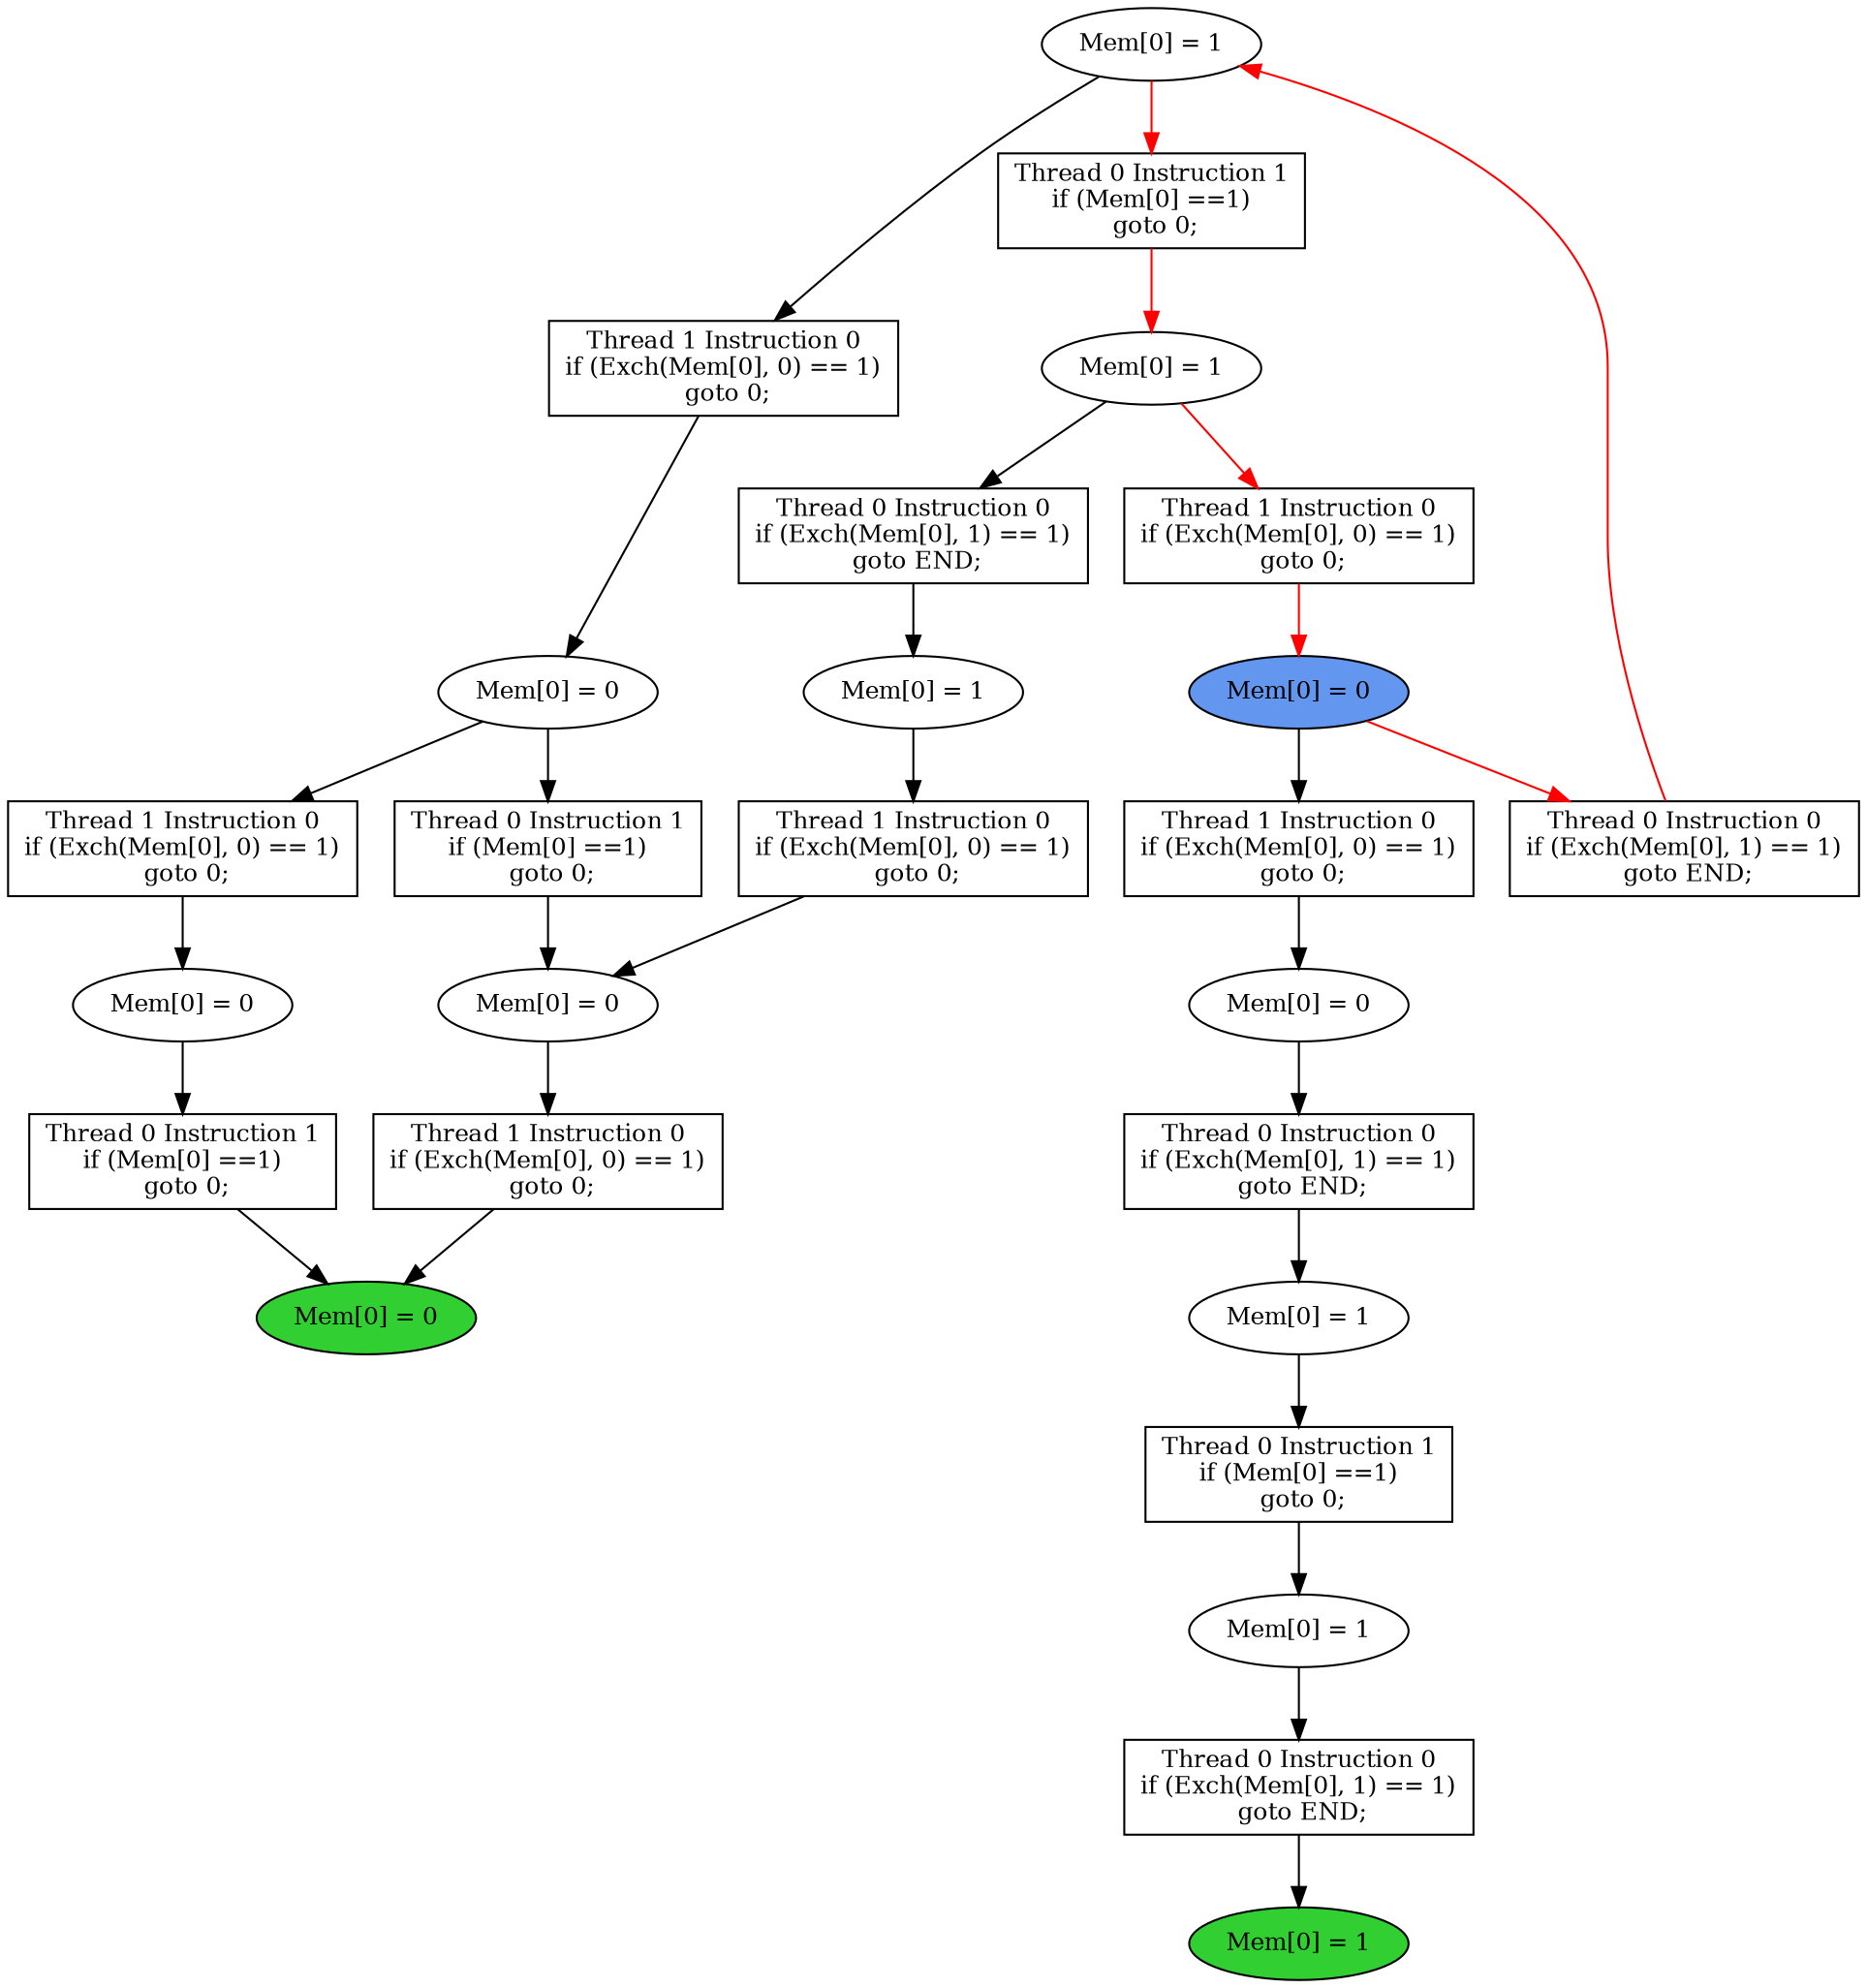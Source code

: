 digraph "graph" {
graph [fontsize=12]
node [fontsize=12]
edge [fontsize=12]
rankdir=TB;
"N23" -> "N16" [uuid = "<A0, END1>", color = "#000000", fontcolor = "#ffffff", style = "solid", label = "", dir = "forward", weight = "1"]
"N33" -> "N32" [uuid = "<A1, S8>", color = "#ff0000", fontcolor = "#ffffff", style = "solid", label = "", dir = "forward", weight = "1"]
"N9" -> "N8" [uuid = "<A2, END0>", color = "#000000", fontcolor = "#ffffff", style = "solid", label = "", dir = "forward", weight = "1"]
"N21" -> "N20" [uuid = "<A3, S2>", color = "#000000", fontcolor = "#ffffff", style = "solid", label = "", dir = "forward", weight = "1"]
"N13" -> "N12" [uuid = "<A4, S1>", color = "#000000", fontcolor = "#ffffff", style = "solid", label = "", dir = "forward", weight = "1"]
"N36" -> "N29" [uuid = "<A5, S0>", color = "#ff0000", fontcolor = "#ffffff", style = "solid", label = "", dir = "back", weight = "1"]
"N22" -> "N18" [uuid = "<A6, S7>", color = "#000000", fontcolor = "#ffffff", style = "solid", label = "", dir = "forward", weight = "1"]
"N11" -> "N10" [uuid = "<A7, S6>", color = "#000000", fontcolor = "#ffffff", style = "solid", label = "", dir = "forward", weight = "1"]
"N17" -> "N16" [uuid = "<A8, END1>", color = "#000000", fontcolor = "#ffffff", style = "solid", label = "", dir = "forward", weight = "1"]
"N19" -> "N18" [uuid = "<A9, S7>", color = "#000000", fontcolor = "#ffffff", style = "solid", label = "", dir = "forward", weight = "1"]
"N25" -> "N24" [uuid = "<A10, S5>", color = "#000000", fontcolor = "#ffffff", style = "solid", label = "", dir = "forward", weight = "1"]
"N15" -> "N14" [uuid = "<A11, S4>", color = "#000000", fontcolor = "#ffffff", style = "solid", label = "", dir = "forward", weight = "1"]
"N27" -> "N26" [uuid = "<A12, S3>", color = "#000000", fontcolor = "#ffffff", style = "solid", label = "", dir = "forward", weight = "1"]
"N31" -> "N30" [uuid = "<A13, START$0>", color = "#ff0000", fontcolor = "#ffffff", style = "solid", label = "", dir = "forward", weight = "1"]
"N24" -> "N23" [uuid = "<A0, S5>", color = "#000000", fontcolor = "#ffffff", style = "solid", label = "", dir = "forward", weight = "1"]
"N36" -> "N33" [uuid = "<A1, S0>", color = "#ff0000", fontcolor = "#ffffff", style = "solid", label = "", dir = "forward", weight = "1"]
"N10" -> "N9" [uuid = "<A2, S6>", color = "#000000", fontcolor = "#ffffff", style = "solid", label = "", dir = "forward", weight = "1"]
"N32" -> "N21" [uuid = "<A3, S8>", color = "#000000", fontcolor = "#ffffff", style = "solid", label = "", dir = "forward", weight = "1"]
"N14" -> "N13" [uuid = "<A4, S4>", color = "#000000", fontcolor = "#ffffff", style = "solid", label = "", dir = "forward", weight = "1"]
"N30" -> "N29" [uuid = "<A5, START$0>", color = "#ff0000", fontcolor = "#ffffff", style = "solid", label = "", dir = "forward", weight = "1"]
"N26" -> "N22" [uuid = "<A6, S3>", color = "#000000", fontcolor = "#ffffff", style = "solid", label = "", dir = "forward", weight = "1"]
"N12" -> "N11" [uuid = "<A7, S1>", color = "#000000", fontcolor = "#ffffff", style = "solid", label = "", dir = "forward", weight = "1"]
"N18" -> "N17" [uuid = "<A8, S7>", color = "#000000", fontcolor = "#ffffff", style = "solid", label = "", dir = "forward", weight = "1"]
"N20" -> "N19" [uuid = "<A9, S2>", color = "#000000", fontcolor = "#ffffff", style = "solid", label = "", dir = "forward", weight = "1"]
"N26" -> "N25" [uuid = "<A10, S3>", color = "#000000", fontcolor = "#ffffff", style = "solid", label = "", dir = "forward", weight = "1"]
"N30" -> "N15" [uuid = "<A11, START$0>", color = "#000000", fontcolor = "#ffffff", style = "solid", label = "", dir = "forward", weight = "1"]
"N36" -> "N27" [uuid = "<A12, S0>", color = "#000000", fontcolor = "#ffffff", style = "solid", label = "", dir = "forward", weight = "1"]
"N32" -> "N31" [uuid = "<A13, S8>", color = "#ff0000", fontcolor = "#ffffff", style = "solid", label = "", dir = "forward", weight = "1"]
"N8" [uuid="END0", label="Mem[0] = 1", fillcolor = "#31cf31", fontcolor = "#000000", shape = "ellipse", style = "filled, solid"]
"N9" [uuid="A2", label="Thread 0 Instruction 0
if (Exch(Mem[0], 1) == 1)
 goto END;", fillcolor = "#ffffff", fontcolor = "#000000", shape = "box", style = "filled, solid"]
"N10" [uuid="S6", label="Mem[0] = 1", fillcolor = "#ffffff", fontcolor = "#000000", shape = "ellipse", style = "filled, solid"]
"N11" [uuid="A7", label="Thread 0 Instruction 1
if (Mem[0] ==1)
 goto 0;", fillcolor = "#ffffff", fontcolor = "#000000", shape = "box", style = "filled, solid"]
"N12" [uuid="S1", label="Mem[0] = 1", fillcolor = "#ffffff", fontcolor = "#000000", shape = "ellipse", style = "filled, solid"]
"N13" [uuid="A4", label="Thread 0 Instruction 0
if (Exch(Mem[0], 1) == 1)
 goto END;", fillcolor = "#ffffff", fontcolor = "#000000", shape = "box", style = "filled, solid"]
"N14" [uuid="S4", label="Mem[0] = 0", fillcolor = "#ffffff", fontcolor = "#000000", shape = "ellipse", style = "filled, solid"]
"N15" [uuid="A11", label="Thread 1 Instruction 0
if (Exch(Mem[0], 0) == 1)
 goto 0;", fillcolor = "#ffffff", fontcolor = "#000000", shape = "box", style = "filled, solid"]
"N16" [uuid="END1", label="Mem[0] = 0", fillcolor = "#31cf31", fontcolor = "#000000", shape = "ellipse", style = "filled, solid"]
"N17" [uuid="A8", label="Thread 1 Instruction 0
if (Exch(Mem[0], 0) == 1)
 goto 0;", fillcolor = "#ffffff", fontcolor = "#000000", shape = "box", style = "filled, solid"]
"N18" [uuid="S7", label="Mem[0] = 0", fillcolor = "#ffffff", fontcolor = "#000000", shape = "ellipse", style = "filled, solid"]
"N19" [uuid="A9", label="Thread 1 Instruction 0
if (Exch(Mem[0], 0) == 1)
 goto 0;", fillcolor = "#ffffff", fontcolor = "#000000", shape = "box", style = "filled, solid"]
"N20" [uuid="S2", label="Mem[0] = 1", fillcolor = "#ffffff", fontcolor = "#000000", shape = "ellipse", style = "filled, solid"]
"N21" [uuid="A3", label="Thread 0 Instruction 0
if (Exch(Mem[0], 1) == 1)
 goto END;", fillcolor = "#ffffff", fontcolor = "#000000", shape = "box", style = "filled, solid"]
"N22" [uuid="A6", label="Thread 0 Instruction 1
if (Mem[0] ==1)
 goto 0;", fillcolor = "#ffffff", fontcolor = "#000000", shape = "box", style = "filled, solid"]
"N23" [uuid="A0", label="Thread 0 Instruction 1
if (Mem[0] ==1)
 goto 0;", fillcolor = "#ffffff", fontcolor = "#000000", shape = "box", style = "filled, solid"]
"N24" [uuid="S5", label="Mem[0] = 0", fillcolor = "#ffffff", fontcolor = "#000000", shape = "ellipse", style = "filled, solid"]
"N25" [uuid="A10", label="Thread 1 Instruction 0
if (Exch(Mem[0], 0) == 1)
 goto 0;", fillcolor = "#ffffff", fontcolor = "#000000", shape = "box", style = "filled, solid"]
"N26" [uuid="S3", label="Mem[0] = 0", fillcolor = "#ffffff", fontcolor = "#000000", shape = "ellipse", style = "filled, solid"]
"N27" [uuid="A12", label="Thread 1 Instruction 0
if (Exch(Mem[0], 0) == 1)
 goto 0;", fillcolor = "#ffffff", fontcolor = "#000000", shape = "box", style = "filled, solid"]
"N29" [uuid="A5", label="Thread 0 Instruction 0
if (Exch(Mem[0], 1) == 1)
 goto END;", fillcolor = "#ffffff", fontcolor = "#000000", shape = "box", style = "filled, solid"]
"N30" [uuid="START$0", label="Mem[0] = 0", fillcolor = "#6396ef", fontcolor = "#000000", shape = "ellipse", style = "filled, solid"]
"N31" [uuid="A13", label="Thread 1 Instruction 0
if (Exch(Mem[0], 0) == 1)
 goto 0;", fillcolor = "#ffffff", fontcolor = "#000000", shape = "box", style = "filled, solid"]
"N32" [uuid="S8", label="Mem[0] = 1", fillcolor = "#ffffff", fontcolor = "#000000", shape = "ellipse", style = "filled, solid"]
"N33" [uuid="A1", label="Thread 0 Instruction 1
if (Mem[0] ==1)
 goto 0;", fillcolor = "#ffffff", fontcolor = "#000000", shape = "box", style = "filled, solid"]
"N36" [uuid="S0", label="Mem[0] = 1", fillcolor = "#ffffff", fontcolor = "#000000", shape = "ellipse", style = "filled, solid"]
}